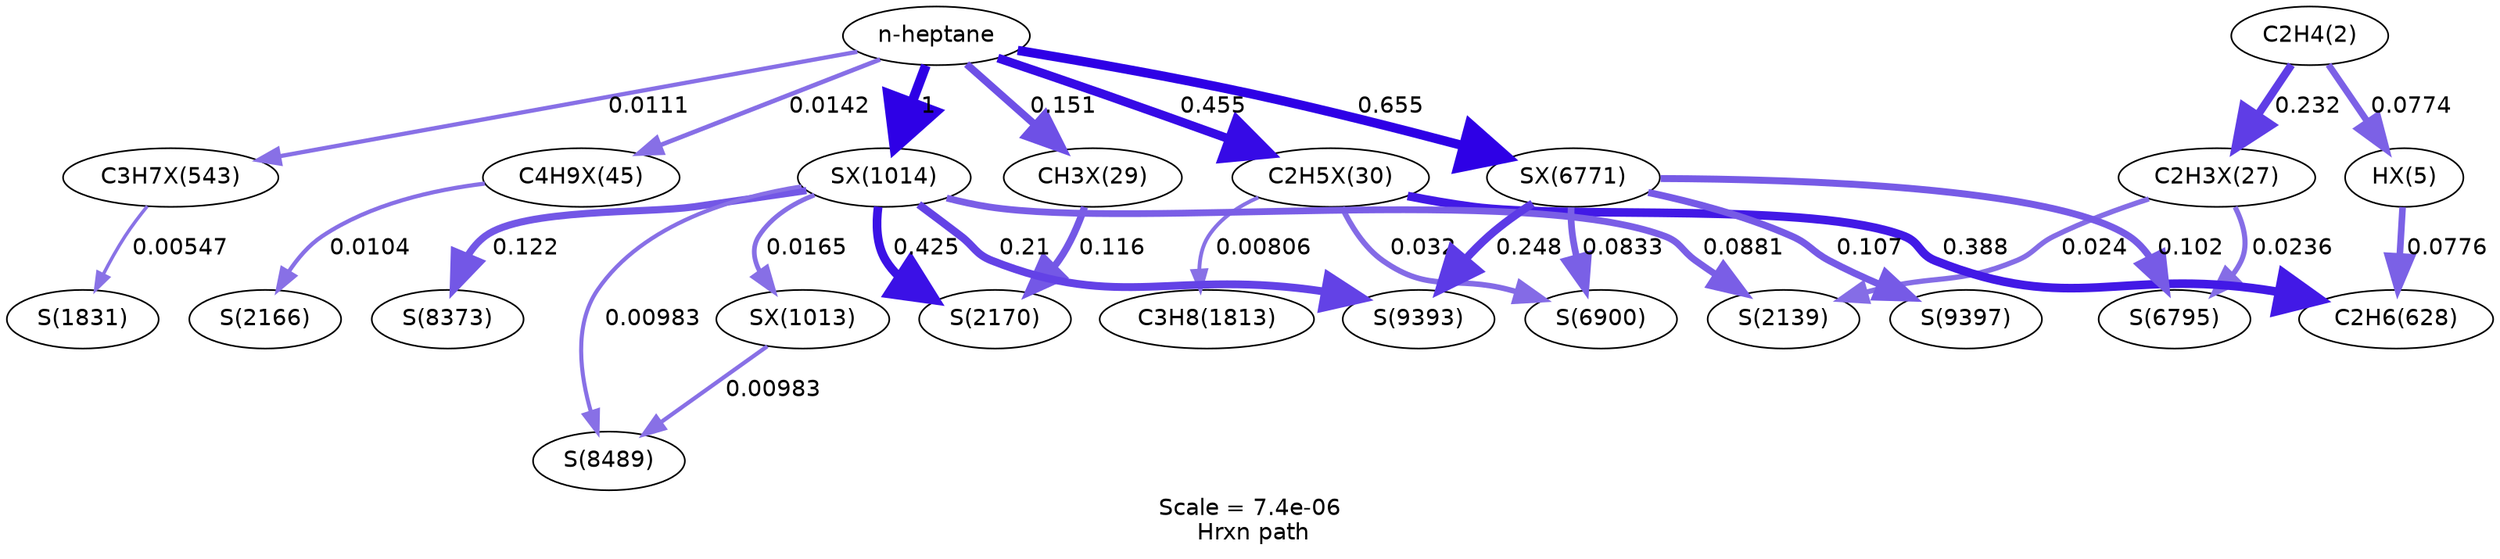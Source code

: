 digraph reaction_paths {
center=1;
s5 -> s75[fontname="Helvetica", style="setlinewidth(4.07)", arrowsize=2.03, color="0.7, 0.577, 0.9"
, label=" 0.0774"];
s5 -> s76[fontname="Helvetica", style="setlinewidth(4.9)", arrowsize=2.45, color="0.7, 0.732, 0.9"
, label=" 0.232"];
s75 -> s27[fontname="Helvetica", style="setlinewidth(4.07)", arrowsize=2.04, color="0.7, 0.578, 0.9"
, label=" 0.0776"];
s76 -> s43[fontname="Helvetica", style="setlinewidth(3.18)", arrowsize=1.59, color="0.7, 0.524, 0.9"
, label=" 0.024"];
s76 -> s55[fontname="Helvetica", style="setlinewidth(3.17)", arrowsize=1.59, color="0.7, 0.524, 0.9"
, label=" 0.0236"];
s0 -> s78[fontname="Helvetica", style="setlinewidth(4.57)", arrowsize=2.29, color="0.7, 0.651, 0.9"
, label=" 0.151"];
s78 -> s48[fontname="Helvetica", style="setlinewidth(4.37)", arrowsize=2.19, color="0.7, 0.616, 0.9"
, label=" 0.116"];
s79 -> s27[fontname="Helvetica", style="setlinewidth(5.29)", arrowsize=2.64, color="0.7, 0.888, 0.9"
, label=" 0.388"];
s0 -> s79[fontname="Helvetica", style="setlinewidth(5.4)", arrowsize=2.7, color="0.7, 0.955, 0.9"
, label=" 0.455"];
s79 -> s38[fontname="Helvetica", style="setlinewidth(2.36)", arrowsize=1.18, color="0.7, 0.508, 0.9"
, label=" 0.00806"];
s79 -> s57[fontname="Helvetica", style="setlinewidth(3.4)", arrowsize=1.7, color="0.7, 0.532, 0.9"
, label=" 0.032"];
s137 -> s40[fontname="Helvetica", style="setlinewidth(2.07)", arrowsize=1.03, color="0.7, 0.505, 0.9"
, label=" 0.00547"];
s0 -> s137[fontname="Helvetica", style="setlinewidth(2.6)", arrowsize=1.3, color="0.7, 0.511, 0.9"
, label=" 0.0111"];
s0 -> s88[fontname="Helvetica", style="setlinewidth(2.79)", arrowsize=1.39, color="0.7, 0.514, 0.9"
, label=" 0.0142"];
s88 -> s46[fontname="Helvetica", style="setlinewidth(2.55)", arrowsize=1.28, color="0.7, 0.51, 0.9"
, label=" 0.0104"];
s0 -> s170[fontname="Helvetica", style="setlinewidth(6)", arrowsize=3, color="0.7, 1.5, 0.9"
, label=" 1"];
s0 -> s259[fontname="Helvetica", style="setlinewidth(5.68)", arrowsize=2.84, color="0.7, 1.15, 0.9"
, label=" 0.655"];
s170 -> s48[fontname="Helvetica", style="setlinewidth(5.35)", arrowsize=2.68, color="0.7, 0.925, 0.9"
, label=" 0.425"];
s259 -> s57[fontname="Helvetica", style="setlinewidth(4.12)", arrowsize=2.06, color="0.7, 0.583, 0.9"
, label=" 0.0833"];
s170 -> s66[fontname="Helvetica", style="setlinewidth(4.41)", arrowsize=2.21, color="0.7, 0.622, 0.9"
, label=" 0.122"];
s170 -> s169[fontname="Helvetica", style="setlinewidth(2.9)", arrowsize=1.45, color="0.7, 0.516, 0.9"
, label=" 0.0165"];
s170 -> s67[fontname="Helvetica", style="setlinewidth(2.51)", arrowsize=1.26, color="0.7, 0.51, 0.9"
, label=" 0.00983"];
s170 -> s43[fontname="Helvetica", style="setlinewidth(4.17)", arrowsize=2.08, color="0.7, 0.588, 0.9"
, label=" 0.0881"];
s170 -> s72[fontname="Helvetica", style="setlinewidth(4.82)", arrowsize=2.41, color="0.7, 0.71, 0.9"
, label=" 0.21"];
s169 -> s67[fontname="Helvetica", style="setlinewidth(2.51)", arrowsize=1.26, color="0.7, 0.51, 0.9"
, label=" 0.00983"];
s259 -> s72[fontname="Helvetica", style="setlinewidth(4.95)", arrowsize=2.47, color="0.7, 0.748, 0.9"
, label=" 0.248"];
s259 -> s73[fontname="Helvetica", style="setlinewidth(4.31)", arrowsize=2.16, color="0.7, 0.607, 0.9"
, label=" 0.107"];
s259 -> s55[fontname="Helvetica", style="setlinewidth(4.28)", arrowsize=2.14, color="0.7, 0.602, 0.9"
, label=" 0.102"];
s0 [ fontname="Helvetica", label="n-heptane"];
s5 [ fontname="Helvetica", label="C2H4(2)"];
s27 [ fontname="Helvetica", label="C2H6(628)"];
s38 [ fontname="Helvetica", label="C3H8(1813)"];
s40 [ fontname="Helvetica", label="S(1831)"];
s43 [ fontname="Helvetica", label="S(2139)"];
s46 [ fontname="Helvetica", label="S(2166)"];
s48 [ fontname="Helvetica", label="S(2170)"];
s55 [ fontname="Helvetica", label="S(6795)"];
s57 [ fontname="Helvetica", label="S(6900)"];
s66 [ fontname="Helvetica", label="S(8373)"];
s67 [ fontname="Helvetica", label="S(8489)"];
s72 [ fontname="Helvetica", label="S(9393)"];
s73 [ fontname="Helvetica", label="S(9397)"];
s75 [ fontname="Helvetica", label="HX(5)"];
s76 [ fontname="Helvetica", label="C2H3X(27)"];
s78 [ fontname="Helvetica", label="CH3X(29)"];
s79 [ fontname="Helvetica", label="C2H5X(30)"];
s88 [ fontname="Helvetica", label="C4H9X(45)"];
s137 [ fontname="Helvetica", label="C3H7X(543)"];
s169 [ fontname="Helvetica", label="SX(1013)"];
s170 [ fontname="Helvetica", label="SX(1014)"];
s259 [ fontname="Helvetica", label="SX(6771)"];
 label = "Scale = 7.4e-06\l Hrxn path";
 fontname = "Helvetica";
}
